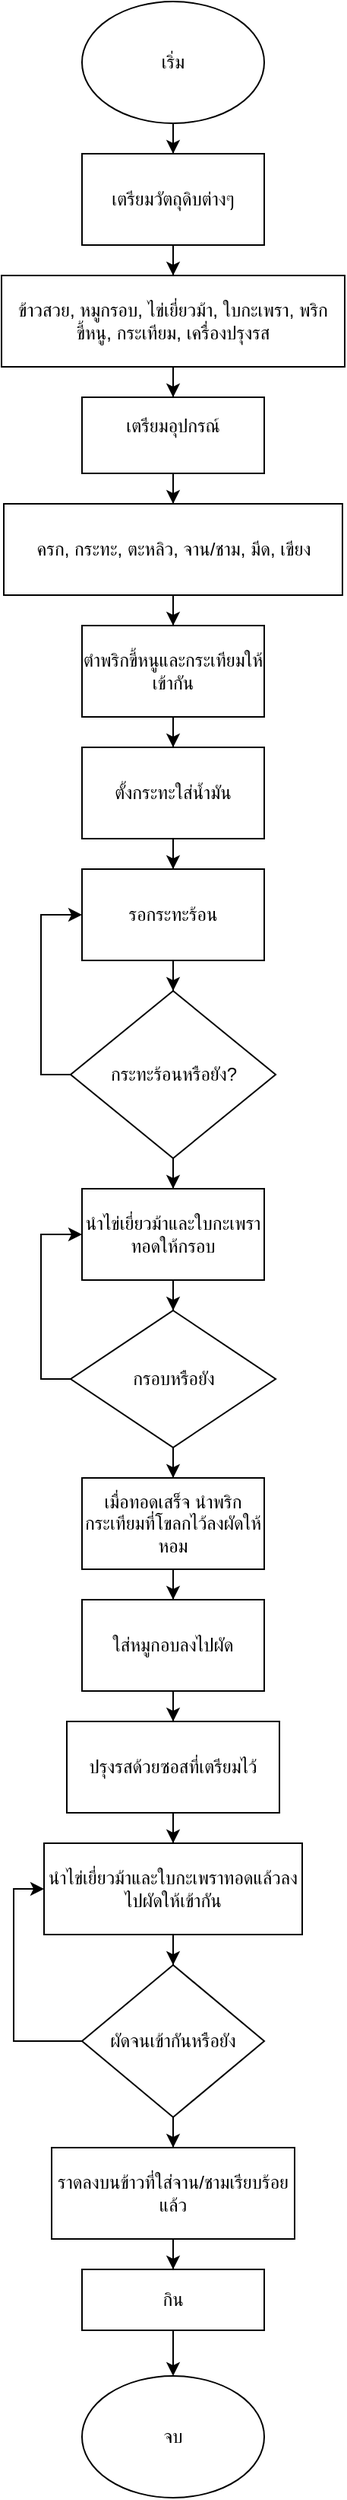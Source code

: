 <mxfile version="28.2.5">
  <diagram id="C5RBs43oDa-KdzZeNtuy" name="Page-1">
    <mxGraphModel grid="1" page="1" gridSize="10" guides="1" tooltips="1" connect="1" arrows="1" fold="1" pageScale="1" pageWidth="827" pageHeight="1169" math="0" shadow="0">
      <root>
        <mxCell id="WIyWlLk6GJQsqaUBKTNV-0" />
        <mxCell id="WIyWlLk6GJQsqaUBKTNV-1" parent="WIyWlLk6GJQsqaUBKTNV-0" />
        <mxCell id="3E2t70ujCxnV7K6uH40n-4" value="" style="edgeStyle=orthogonalEdgeStyle;rounded=0;orthogonalLoop=1;jettySize=auto;html=1;" edge="1" parent="WIyWlLk6GJQsqaUBKTNV-1" source="3E2t70ujCxnV7K6uH40n-0" target="3E2t70ujCxnV7K6uH40n-2">
          <mxGeometry relative="1" as="geometry" />
        </mxCell>
        <mxCell id="3E2t70ujCxnV7K6uH40n-0" value="เริ่ม" style="ellipse;whiteSpace=wrap;html=1;" vertex="1" parent="WIyWlLk6GJQsqaUBKTNV-1">
          <mxGeometry x="310" y="30" width="120" height="80" as="geometry" />
        </mxCell>
        <mxCell id="3E2t70ujCxnV7K6uH40n-1" value="จบ" style="ellipse;whiteSpace=wrap;html=1;" vertex="1" parent="WIyWlLk6GJQsqaUBKTNV-1">
          <mxGeometry x="310" y="1590" width="120" height="80" as="geometry" />
        </mxCell>
        <mxCell id="3E2t70ujCxnV7K6uH40n-7" value="" style="edgeStyle=orthogonalEdgeStyle;rounded=0;orthogonalLoop=1;jettySize=auto;html=1;" edge="1" parent="WIyWlLk6GJQsqaUBKTNV-1" source="3E2t70ujCxnV7K6uH40n-2" target="3E2t70ujCxnV7K6uH40n-3">
          <mxGeometry relative="1" as="geometry" />
        </mxCell>
        <mxCell id="3E2t70ujCxnV7K6uH40n-2" value="&lt;div style=&quot;text-align: justify;&quot;&gt;&lt;br&gt;&lt;/div&gt;&lt;div style=&quot;text-align: justify;&quot;&gt;&lt;span style=&quot;background-color: transparent; color: light-dark(rgb(0, 0, 0), rgb(255, 255, 255));&quot;&gt;เตรียมวัตถุดิบต่างๆ&lt;/span&gt;&lt;/div&gt;&lt;div style=&quot;text-align: justify;&quot;&gt;&lt;br&gt;&lt;/div&gt;" style="rounded=0;whiteSpace=wrap;html=1;" vertex="1" parent="WIyWlLk6GJQsqaUBKTNV-1">
          <mxGeometry x="310" y="130" width="120" height="60" as="geometry" />
        </mxCell>
        <mxCell id="3E2t70ujCxnV7K6uH40n-8" value="" style="edgeStyle=orthogonalEdgeStyle;rounded=0;orthogonalLoop=1;jettySize=auto;html=1;" edge="1" parent="WIyWlLk6GJQsqaUBKTNV-1" source="3E2t70ujCxnV7K6uH40n-3" target="3E2t70ujCxnV7K6uH40n-6">
          <mxGeometry relative="1" as="geometry" />
        </mxCell>
        <mxCell id="3E2t70ujCxnV7K6uH40n-3" value="&lt;span style=&quot;top: -3.61em;&quot; class=&quot;&quot;&gt;&lt;span class=&quot;mord&quot;&gt;&lt;span class=&quot;mord text&quot;&gt;&lt;span class=&quot;mord brahmic_fallback&quot;&gt;ข้าวสวย&lt;/span&gt;&lt;span class=&quot;mord&quot;&gt;,&amp;nbsp;&lt;/span&gt;&lt;span class=&quot;mord brahmic_fallback&quot;&gt;หมูกรอบ&lt;/span&gt;&lt;span class=&quot;mord&quot;&gt;,&amp;nbsp;&lt;/span&gt;&lt;span class=&quot;mord brahmic_fallback&quot;&gt;ไข่เยี่ยวม้า&lt;/span&gt;&lt;span class=&quot;mord&quot;&gt;,&amp;nbsp;&lt;/span&gt;&lt;span class=&quot;mord brahmic_fallback&quot;&gt;ใบกะเพรา&lt;/span&gt;&lt;span class=&quot;mord&quot;&gt;,&amp;nbsp;&lt;/span&gt;&lt;/span&gt;&lt;/span&gt;&lt;/span&gt;&lt;span style=&quot;top: -2.41em;&quot; class=&quot;&quot;&gt;&lt;span class=&quot;mord&quot;&gt;&lt;span class=&quot;mord text&quot;&gt;&lt;span class=&quot;mord brahmic_fallback&quot;&gt;พริกขี้หนู&lt;/span&gt;&lt;span class=&quot;mord&quot;&gt;,&amp;nbsp;&lt;/span&gt;&lt;span class=&quot;mord brahmic_fallback&quot;&gt;กระเทียม&lt;/span&gt;&lt;span class=&quot;mord&quot;&gt;,&amp;nbsp;&lt;/span&gt;&lt;span class=&quot;mord brahmic_fallback&quot;&gt;เครื่องปรุงรส&lt;/span&gt;&lt;/span&gt;&lt;/span&gt;&lt;/span&gt;" style="rounded=0;whiteSpace=wrap;html=1;" vertex="1" parent="WIyWlLk6GJQsqaUBKTNV-1">
          <mxGeometry x="257" y="210" width="226" height="60" as="geometry" />
        </mxCell>
        <mxCell id="3E2t70ujCxnV7K6uH40n-12" value="" style="edgeStyle=orthogonalEdgeStyle;rounded=0;orthogonalLoop=1;jettySize=auto;html=1;" edge="1" parent="WIyWlLk6GJQsqaUBKTNV-1" source="3E2t70ujCxnV7K6uH40n-6" target="3E2t70ujCxnV7K6uH40n-11">
          <mxGeometry relative="1" as="geometry" />
        </mxCell>
        <mxCell id="3E2t70ujCxnV7K6uH40n-6" value="&lt;div style=&quot;&quot;&gt;&lt;span style=&quot;background-color: transparent; color: light-dark(rgb(0, 0, 0), rgb(255, 255, 255)); height: 3.89em;&quot; class=&quot;vlist&quot;&gt;&lt;span style=&quot;top: -5.85em;&quot; class=&quot;&quot;&gt;&lt;span class=&quot;mtable&quot;&gt;&lt;span class=&quot;col-align-c&quot;&gt;&lt;span class=&quot;vlist-t vlist-t2&quot;&gt;&lt;span class=&quot;vlist-r&quot;&gt;&lt;span style=&quot;height: 3.85em;&quot; class=&quot;vlist&quot;&gt;&lt;span style=&quot;top: -1.21em;&quot; class=&quot;&quot;&gt;&lt;span class=&quot;mord&quot;&gt;&lt;span class=&quot;mord text&quot;&gt;&lt;span class=&quot;mord brahmic_fallback&quot;&gt;เตรียมอุปกรณ์&lt;/span&gt;&lt;/span&gt;&lt;/span&gt;&lt;/span&gt;&lt;/span&gt;&lt;/span&gt;&lt;/span&gt;&lt;/span&gt;&lt;/span&gt;&lt;/span&gt;&lt;/span&gt;&lt;/div&gt;&lt;div style=&quot;text-align: justify;&quot;&gt;&lt;p&gt;&lt;/p&gt;&lt;/div&gt;" style="rounded=0;whiteSpace=wrap;html=1;" vertex="1" parent="WIyWlLk6GJQsqaUBKTNV-1">
          <mxGeometry x="310" y="290" width="120" height="50" as="geometry" />
        </mxCell>
        <mxCell id="3E2t70ujCxnV7K6uH40n-14" value="" style="edgeStyle=orthogonalEdgeStyle;rounded=0;orthogonalLoop=1;jettySize=auto;html=1;" edge="1" parent="WIyWlLk6GJQsqaUBKTNV-1" source="3E2t70ujCxnV7K6uH40n-11" target="3E2t70ujCxnV7K6uH40n-13">
          <mxGeometry relative="1" as="geometry" />
        </mxCell>
        <mxCell id="3E2t70ujCxnV7K6uH40n-11" value="&lt;div style=&quot;text-align: justify;&quot;&gt;&lt;span style=&quot;background-color: transparent; color: light-dark(rgb(0, 0, 0), rgb(255, 255, 255)); text-align: center;&quot;&gt;ครก, กระทะ, ตะหลิว, จาน/ชาม, มีด, เขียง&lt;/span&gt;&lt;/div&gt;" style="rounded=0;whiteSpace=wrap;html=1;" vertex="1" parent="WIyWlLk6GJQsqaUBKTNV-1">
          <mxGeometry x="258.5" y="360" width="223" height="60" as="geometry" />
        </mxCell>
        <mxCell id="3E2t70ujCxnV7K6uH40n-16" value="" style="edgeStyle=orthogonalEdgeStyle;rounded=0;orthogonalLoop=1;jettySize=auto;html=1;" edge="1" parent="WIyWlLk6GJQsqaUBKTNV-1" source="3E2t70ujCxnV7K6uH40n-13" target="3E2t70ujCxnV7K6uH40n-15">
          <mxGeometry relative="1" as="geometry" />
        </mxCell>
        <mxCell id="3E2t70ujCxnV7K6uH40n-13" value="ตำพริกขี้หนูและกระเทียมให้เข้ากัน" style="rounded=0;whiteSpace=wrap;html=1;" vertex="1" parent="WIyWlLk6GJQsqaUBKTNV-1">
          <mxGeometry x="310" y="440" width="120" height="60" as="geometry" />
        </mxCell>
        <mxCell id="3E2t70ujCxnV7K6uH40n-21" value="" style="edgeStyle=orthogonalEdgeStyle;rounded=0;orthogonalLoop=1;jettySize=auto;html=1;" edge="1" parent="WIyWlLk6GJQsqaUBKTNV-1" source="3E2t70ujCxnV7K6uH40n-15" target="3E2t70ujCxnV7K6uH40n-18">
          <mxGeometry relative="1" as="geometry" />
        </mxCell>
        <mxCell id="3E2t70ujCxnV7K6uH40n-15" value="ตั้งกระทะใส่น้ำมัน" style="rounded=0;whiteSpace=wrap;html=1;" vertex="1" parent="WIyWlLk6GJQsqaUBKTNV-1">
          <mxGeometry x="310" y="520" width="120" height="60" as="geometry" />
        </mxCell>
        <mxCell id="3E2t70ujCxnV7K6uH40n-20" style="edgeStyle=orthogonalEdgeStyle;rounded=0;orthogonalLoop=1;jettySize=auto;html=1;entryX=0;entryY=0.5;entryDx=0;entryDy=0;" edge="1" parent="WIyWlLk6GJQsqaUBKTNV-1" source="3E2t70ujCxnV7K6uH40n-17" target="3E2t70ujCxnV7K6uH40n-18">
          <mxGeometry relative="1" as="geometry">
            <Array as="points">
              <mxPoint x="283" y="735" />
              <mxPoint x="283" y="630" />
            </Array>
          </mxGeometry>
        </mxCell>
        <mxCell id="3E2t70ujCxnV7K6uH40n-23" value="" style="edgeStyle=orthogonalEdgeStyle;rounded=0;orthogonalLoop=1;jettySize=auto;html=1;" edge="1" parent="WIyWlLk6GJQsqaUBKTNV-1" source="3E2t70ujCxnV7K6uH40n-17" target="3E2t70ujCxnV7K6uH40n-22">
          <mxGeometry relative="1" as="geometry" />
        </mxCell>
        <mxCell id="3E2t70ujCxnV7K6uH40n-17" value="กระทะร้อนหรือยัง?" style="rhombus;whiteSpace=wrap;html=1;" vertex="1" parent="WIyWlLk6GJQsqaUBKTNV-1">
          <mxGeometry x="302.5" y="680" width="135" height="110" as="geometry" />
        </mxCell>
        <mxCell id="3E2t70ujCxnV7K6uH40n-19" value="" style="edgeStyle=orthogonalEdgeStyle;rounded=0;orthogonalLoop=1;jettySize=auto;html=1;" edge="1" parent="WIyWlLk6GJQsqaUBKTNV-1" source="3E2t70ujCxnV7K6uH40n-18" target="3E2t70ujCxnV7K6uH40n-17">
          <mxGeometry relative="1" as="geometry" />
        </mxCell>
        <mxCell id="3E2t70ujCxnV7K6uH40n-18" value="รอกระทะร้อน" style="rounded=0;whiteSpace=wrap;html=1;" vertex="1" parent="WIyWlLk6GJQsqaUBKTNV-1">
          <mxGeometry x="310" y="600" width="120" height="60" as="geometry" />
        </mxCell>
        <mxCell id="3E2t70ujCxnV7K6uH40n-27" value="" style="edgeStyle=orthogonalEdgeStyle;rounded=0;orthogonalLoop=1;jettySize=auto;html=1;" edge="1" parent="WIyWlLk6GJQsqaUBKTNV-1" source="3E2t70ujCxnV7K6uH40n-22" target="3E2t70ujCxnV7K6uH40n-25">
          <mxGeometry relative="1" as="geometry" />
        </mxCell>
        <mxCell id="3E2t70ujCxnV7K6uH40n-22" value="นำไข่เยี่ยวม้าและใบกะเพราทอดให้กรอบ" style="rounded=0;whiteSpace=wrap;html=1;" vertex="1" parent="WIyWlLk6GJQsqaUBKTNV-1">
          <mxGeometry x="310" y="810" width="120" height="60" as="geometry" />
        </mxCell>
        <mxCell id="3E2t70ujCxnV7K6uH40n-32" value="" style="edgeStyle=orthogonalEdgeStyle;rounded=0;orthogonalLoop=1;jettySize=auto;html=1;" edge="1" parent="WIyWlLk6GJQsqaUBKTNV-1" source="3E2t70ujCxnV7K6uH40n-24" target="3E2t70ujCxnV7K6uH40n-31">
          <mxGeometry relative="1" as="geometry" />
        </mxCell>
        <mxCell id="3E2t70ujCxnV7K6uH40n-24" value="เมื่อทอดเสร็จ นำพริกกระเทียมที่โขลกไว้ลงผัดให้หอม" style="rounded=0;whiteSpace=wrap;html=1;" vertex="1" parent="WIyWlLk6GJQsqaUBKTNV-1">
          <mxGeometry x="310" y="1000" width="120" height="60" as="geometry" />
        </mxCell>
        <mxCell id="3E2t70ujCxnV7K6uH40n-28" value="" style="edgeStyle=orthogonalEdgeStyle;rounded=0;orthogonalLoop=1;jettySize=auto;html=1;" edge="1" parent="WIyWlLk6GJQsqaUBKTNV-1" source="3E2t70ujCxnV7K6uH40n-25" target="3E2t70ujCxnV7K6uH40n-24">
          <mxGeometry relative="1" as="geometry" />
        </mxCell>
        <mxCell id="3E2t70ujCxnV7K6uH40n-38" style="edgeStyle=orthogonalEdgeStyle;rounded=0;orthogonalLoop=1;jettySize=auto;html=1;entryX=0;entryY=0.5;entryDx=0;entryDy=0;" edge="1" parent="WIyWlLk6GJQsqaUBKTNV-1" source="3E2t70ujCxnV7K6uH40n-25" target="3E2t70ujCxnV7K6uH40n-22">
          <mxGeometry relative="1" as="geometry">
            <Array as="points">
              <mxPoint x="283" y="935" />
              <mxPoint x="283" y="840" />
            </Array>
          </mxGeometry>
        </mxCell>
        <mxCell id="3E2t70ujCxnV7K6uH40n-25" value="กรอบหรือยัง" style="rhombus;whiteSpace=wrap;html=1;" vertex="1" parent="WIyWlLk6GJQsqaUBKTNV-1">
          <mxGeometry x="302.5" y="890" width="135" height="90" as="geometry" />
        </mxCell>
        <mxCell id="3E2t70ujCxnV7K6uH40n-34" value="" style="edgeStyle=orthogonalEdgeStyle;rounded=0;orthogonalLoop=1;jettySize=auto;html=1;" edge="1" parent="WIyWlLk6GJQsqaUBKTNV-1" source="3E2t70ujCxnV7K6uH40n-31" target="3E2t70ujCxnV7K6uH40n-33">
          <mxGeometry relative="1" as="geometry" />
        </mxCell>
        <mxCell id="3E2t70ujCxnV7K6uH40n-31" value="ใส่หมูกอบลงไปผัด" style="rounded=0;whiteSpace=wrap;html=1;" vertex="1" parent="WIyWlLk6GJQsqaUBKTNV-1">
          <mxGeometry x="310" y="1080" width="120" height="60" as="geometry" />
        </mxCell>
        <mxCell id="3E2t70ujCxnV7K6uH40n-36" value="" style="edgeStyle=orthogonalEdgeStyle;rounded=0;orthogonalLoop=1;jettySize=auto;html=1;" edge="1" parent="WIyWlLk6GJQsqaUBKTNV-1" source="3E2t70ujCxnV7K6uH40n-33" target="3E2t70ujCxnV7K6uH40n-35">
          <mxGeometry relative="1" as="geometry" />
        </mxCell>
        <mxCell id="3E2t70ujCxnV7K6uH40n-33" value="ปรุงรสด้วยซอสที่เตรียมไว้" style="rounded=0;whiteSpace=wrap;html=1;" vertex="1" parent="WIyWlLk6GJQsqaUBKTNV-1">
          <mxGeometry x="300" y="1160" width="140" height="60" as="geometry" />
        </mxCell>
        <mxCell id="3E2t70ujCxnV7K6uH40n-40" value="" style="edgeStyle=orthogonalEdgeStyle;rounded=0;orthogonalLoop=1;jettySize=auto;html=1;" edge="1" parent="WIyWlLk6GJQsqaUBKTNV-1" source="3E2t70ujCxnV7K6uH40n-41" target="3E2t70ujCxnV7K6uH40n-39">
          <mxGeometry relative="1" as="geometry" />
        </mxCell>
        <mxCell id="3E2t70ujCxnV7K6uH40n-35" value="นำไข่เยี่ยวม้าและใบกะเพราทอดแล้วลงไปผัดให้เข้ากัน" style="rounded=0;whiteSpace=wrap;html=1;" vertex="1" parent="WIyWlLk6GJQsqaUBKTNV-1">
          <mxGeometry x="285" y="1240" width="170" height="60" as="geometry" />
        </mxCell>
        <mxCell id="3E2t70ujCxnV7K6uH40n-45" value="" style="edgeStyle=orthogonalEdgeStyle;rounded=0;orthogonalLoop=1;jettySize=auto;html=1;" edge="1" parent="WIyWlLk6GJQsqaUBKTNV-1" source="3E2t70ujCxnV7K6uH40n-39" target="3E2t70ujCxnV7K6uH40n-44">
          <mxGeometry relative="1" as="geometry" />
        </mxCell>
        <mxCell id="3E2t70ujCxnV7K6uH40n-39" value="ราดลงบนข้าวที่ใส่จาน/ชามเรียบร้อยแล้ว" style="rounded=0;whiteSpace=wrap;html=1;" vertex="1" parent="WIyWlLk6GJQsqaUBKTNV-1">
          <mxGeometry x="290" y="1440" width="160" height="60" as="geometry" />
        </mxCell>
        <mxCell id="3E2t70ujCxnV7K6uH40n-42" value="" style="edgeStyle=orthogonalEdgeStyle;rounded=0;orthogonalLoop=1;jettySize=auto;html=1;" edge="1" parent="WIyWlLk6GJQsqaUBKTNV-1" source="3E2t70ujCxnV7K6uH40n-35" target="3E2t70ujCxnV7K6uH40n-41">
          <mxGeometry relative="1" as="geometry">
            <mxPoint x="370" y="1300" as="sourcePoint" />
            <mxPoint x="370" y="1390" as="targetPoint" />
          </mxGeometry>
        </mxCell>
        <mxCell id="3E2t70ujCxnV7K6uH40n-43" style="edgeStyle=orthogonalEdgeStyle;rounded=0;orthogonalLoop=1;jettySize=auto;html=1;entryX=0;entryY=0.5;entryDx=0;entryDy=0;" edge="1" parent="WIyWlLk6GJQsqaUBKTNV-1" source="3E2t70ujCxnV7K6uH40n-41" target="3E2t70ujCxnV7K6uH40n-35">
          <mxGeometry relative="1" as="geometry">
            <Array as="points">
              <mxPoint x="265" y="1370" />
              <mxPoint x="265" y="1270" />
            </Array>
          </mxGeometry>
        </mxCell>
        <mxCell id="3E2t70ujCxnV7K6uH40n-41" value="ผัดจนเข้ากันหรือยัง" style="rhombus;whiteSpace=wrap;html=1;" vertex="1" parent="WIyWlLk6GJQsqaUBKTNV-1">
          <mxGeometry x="310" y="1320" width="120" height="100" as="geometry" />
        </mxCell>
        <mxCell id="3E2t70ujCxnV7K6uH40n-46" value="" style="edgeStyle=orthogonalEdgeStyle;rounded=0;orthogonalLoop=1;jettySize=auto;html=1;" edge="1" parent="WIyWlLk6GJQsqaUBKTNV-1" source="3E2t70ujCxnV7K6uH40n-44" target="3E2t70ujCxnV7K6uH40n-1">
          <mxGeometry relative="1" as="geometry" />
        </mxCell>
        <mxCell id="3E2t70ujCxnV7K6uH40n-44" value="กิน" style="rounded=0;whiteSpace=wrap;html=1;" vertex="1" parent="WIyWlLk6GJQsqaUBKTNV-1">
          <mxGeometry x="310" y="1520" width="120" height="40" as="geometry" />
        </mxCell>
      </root>
    </mxGraphModel>
  </diagram>
</mxfile>
